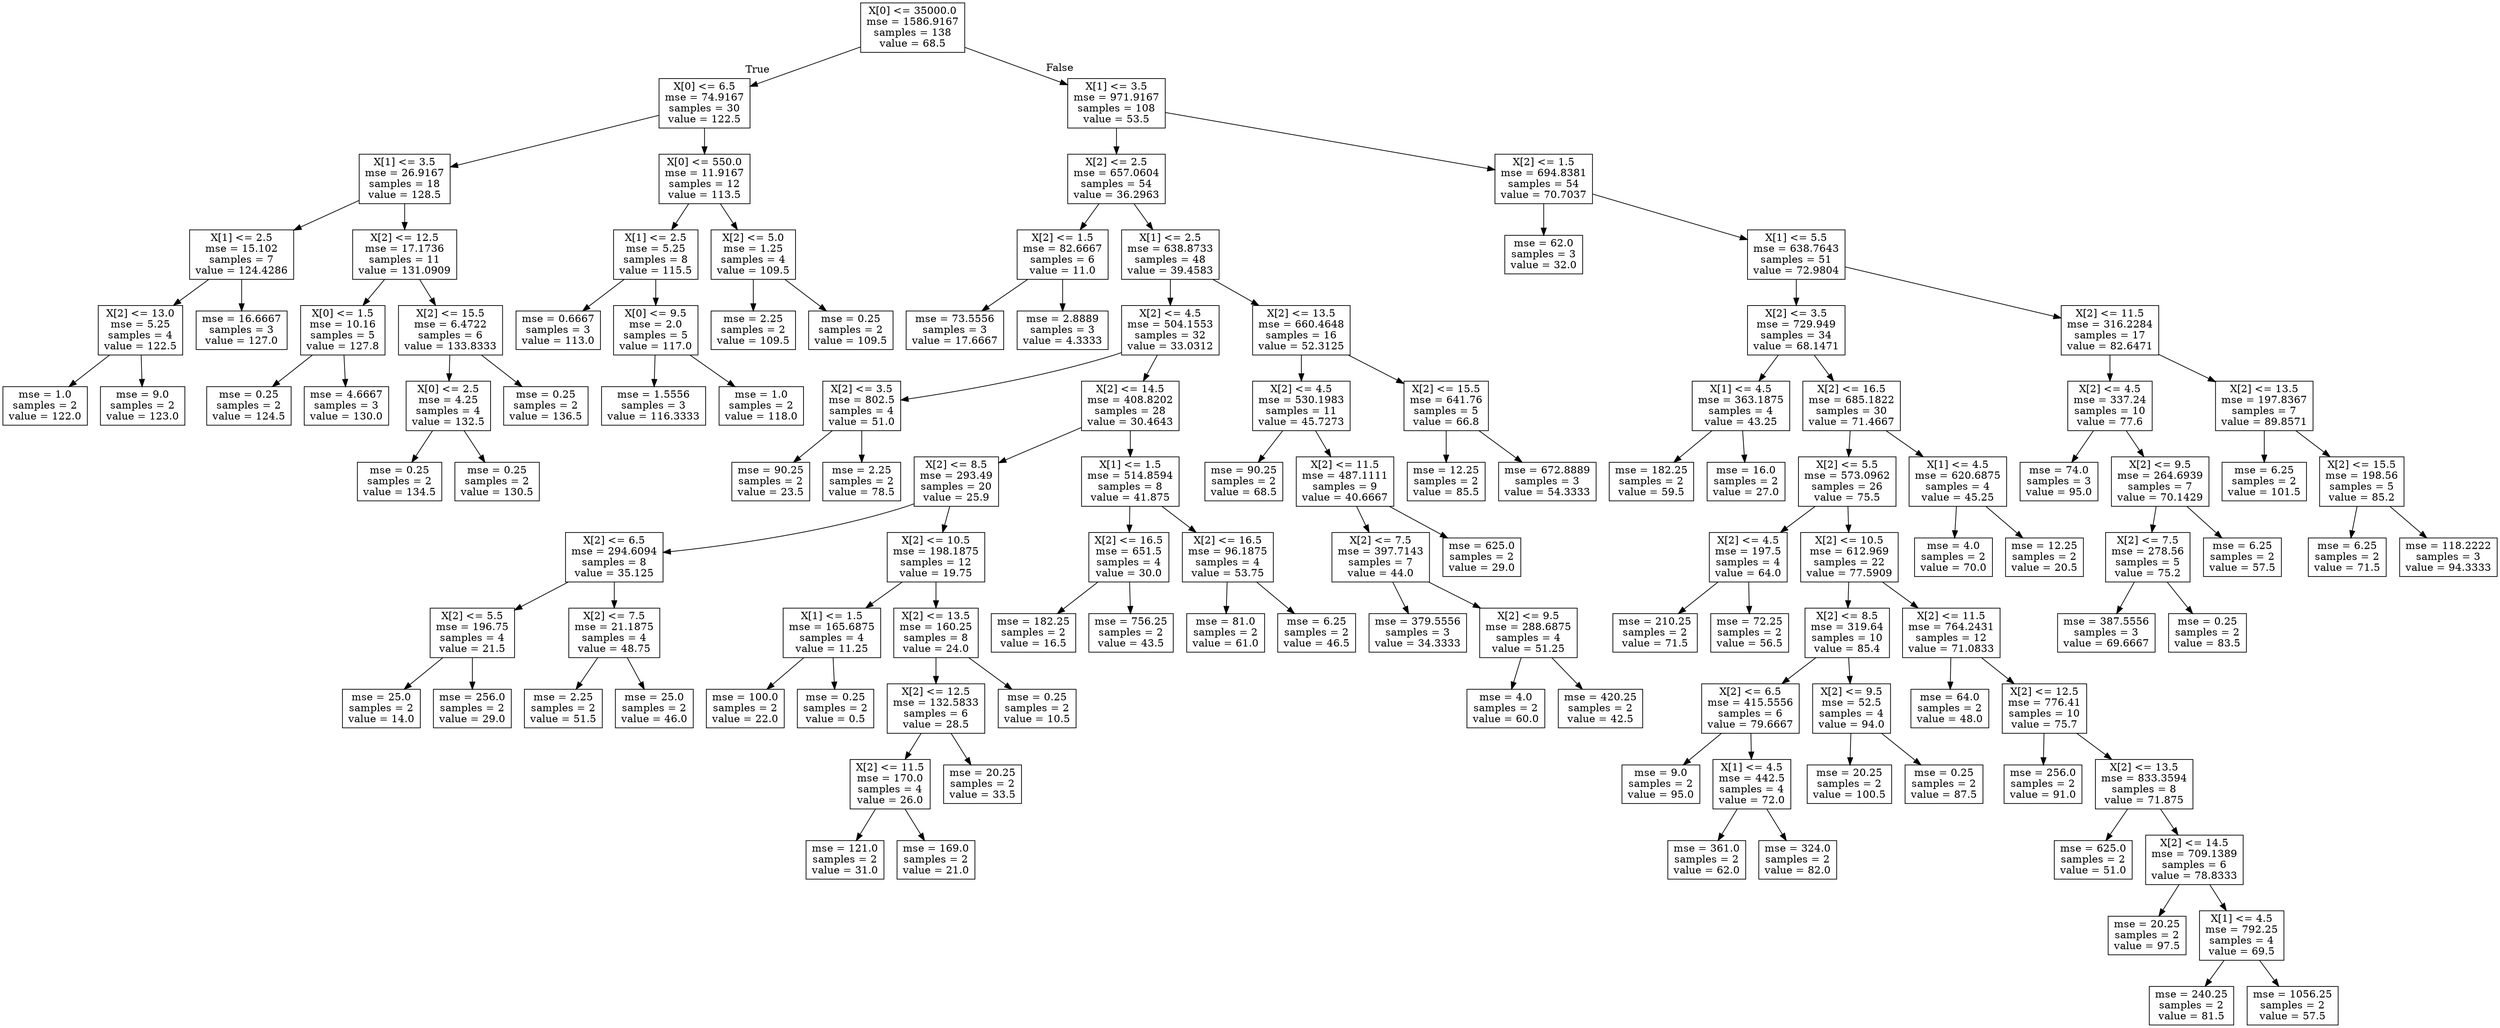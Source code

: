 digraph Tree {
node [shape=box] ;
0 [label="X[0] <= 35000.0\nmse = 1586.9167\nsamples = 138\nvalue = 68.5"] ;
1 [label="X[0] <= 6.5\nmse = 74.9167\nsamples = 30\nvalue = 122.5"] ;
0 -> 1 [labeldistance=2.5, labelangle=45, headlabel="True"] ;
2 [label="X[1] <= 3.5\nmse = 26.9167\nsamples = 18\nvalue = 128.5"] ;
1 -> 2 ;
3 [label="X[1] <= 2.5\nmse = 15.102\nsamples = 7\nvalue = 124.4286"] ;
2 -> 3 ;
4 [label="X[2] <= 13.0\nmse = 5.25\nsamples = 4\nvalue = 122.5"] ;
3 -> 4 ;
5 [label="mse = 1.0\nsamples = 2\nvalue = 122.0"] ;
4 -> 5 ;
6 [label="mse = 9.0\nsamples = 2\nvalue = 123.0"] ;
4 -> 6 ;
7 [label="mse = 16.6667\nsamples = 3\nvalue = 127.0"] ;
3 -> 7 ;
8 [label="X[2] <= 12.5\nmse = 17.1736\nsamples = 11\nvalue = 131.0909"] ;
2 -> 8 ;
9 [label="X[0] <= 1.5\nmse = 10.16\nsamples = 5\nvalue = 127.8"] ;
8 -> 9 ;
10 [label="mse = 0.25\nsamples = 2\nvalue = 124.5"] ;
9 -> 10 ;
11 [label="mse = 4.6667\nsamples = 3\nvalue = 130.0"] ;
9 -> 11 ;
12 [label="X[2] <= 15.5\nmse = 6.4722\nsamples = 6\nvalue = 133.8333"] ;
8 -> 12 ;
13 [label="X[0] <= 2.5\nmse = 4.25\nsamples = 4\nvalue = 132.5"] ;
12 -> 13 ;
14 [label="mse = 0.25\nsamples = 2\nvalue = 134.5"] ;
13 -> 14 ;
15 [label="mse = 0.25\nsamples = 2\nvalue = 130.5"] ;
13 -> 15 ;
16 [label="mse = 0.25\nsamples = 2\nvalue = 136.5"] ;
12 -> 16 ;
17 [label="X[0] <= 550.0\nmse = 11.9167\nsamples = 12\nvalue = 113.5"] ;
1 -> 17 ;
18 [label="X[1] <= 2.5\nmse = 5.25\nsamples = 8\nvalue = 115.5"] ;
17 -> 18 ;
19 [label="mse = 0.6667\nsamples = 3\nvalue = 113.0"] ;
18 -> 19 ;
20 [label="X[0] <= 9.5\nmse = 2.0\nsamples = 5\nvalue = 117.0"] ;
18 -> 20 ;
21 [label="mse = 1.5556\nsamples = 3\nvalue = 116.3333"] ;
20 -> 21 ;
22 [label="mse = 1.0\nsamples = 2\nvalue = 118.0"] ;
20 -> 22 ;
23 [label="X[2] <= 5.0\nmse = 1.25\nsamples = 4\nvalue = 109.5"] ;
17 -> 23 ;
24 [label="mse = 2.25\nsamples = 2\nvalue = 109.5"] ;
23 -> 24 ;
25 [label="mse = 0.25\nsamples = 2\nvalue = 109.5"] ;
23 -> 25 ;
26 [label="X[1] <= 3.5\nmse = 971.9167\nsamples = 108\nvalue = 53.5"] ;
0 -> 26 [labeldistance=2.5, labelangle=-45, headlabel="False"] ;
27 [label="X[2] <= 2.5\nmse = 657.0604\nsamples = 54\nvalue = 36.2963"] ;
26 -> 27 ;
28 [label="X[2] <= 1.5\nmse = 82.6667\nsamples = 6\nvalue = 11.0"] ;
27 -> 28 ;
29 [label="mse = 73.5556\nsamples = 3\nvalue = 17.6667"] ;
28 -> 29 ;
30 [label="mse = 2.8889\nsamples = 3\nvalue = 4.3333"] ;
28 -> 30 ;
31 [label="X[1] <= 2.5\nmse = 638.8733\nsamples = 48\nvalue = 39.4583"] ;
27 -> 31 ;
32 [label="X[2] <= 4.5\nmse = 504.1553\nsamples = 32\nvalue = 33.0312"] ;
31 -> 32 ;
33 [label="X[2] <= 3.5\nmse = 802.5\nsamples = 4\nvalue = 51.0"] ;
32 -> 33 ;
34 [label="mse = 90.25\nsamples = 2\nvalue = 23.5"] ;
33 -> 34 ;
35 [label="mse = 2.25\nsamples = 2\nvalue = 78.5"] ;
33 -> 35 ;
36 [label="X[2] <= 14.5\nmse = 408.8202\nsamples = 28\nvalue = 30.4643"] ;
32 -> 36 ;
37 [label="X[2] <= 8.5\nmse = 293.49\nsamples = 20\nvalue = 25.9"] ;
36 -> 37 ;
38 [label="X[2] <= 6.5\nmse = 294.6094\nsamples = 8\nvalue = 35.125"] ;
37 -> 38 ;
39 [label="X[2] <= 5.5\nmse = 196.75\nsamples = 4\nvalue = 21.5"] ;
38 -> 39 ;
40 [label="mse = 25.0\nsamples = 2\nvalue = 14.0"] ;
39 -> 40 ;
41 [label="mse = 256.0\nsamples = 2\nvalue = 29.0"] ;
39 -> 41 ;
42 [label="X[2] <= 7.5\nmse = 21.1875\nsamples = 4\nvalue = 48.75"] ;
38 -> 42 ;
43 [label="mse = 2.25\nsamples = 2\nvalue = 51.5"] ;
42 -> 43 ;
44 [label="mse = 25.0\nsamples = 2\nvalue = 46.0"] ;
42 -> 44 ;
45 [label="X[2] <= 10.5\nmse = 198.1875\nsamples = 12\nvalue = 19.75"] ;
37 -> 45 ;
46 [label="X[1] <= 1.5\nmse = 165.6875\nsamples = 4\nvalue = 11.25"] ;
45 -> 46 ;
47 [label="mse = 100.0\nsamples = 2\nvalue = 22.0"] ;
46 -> 47 ;
48 [label="mse = 0.25\nsamples = 2\nvalue = 0.5"] ;
46 -> 48 ;
49 [label="X[2] <= 13.5\nmse = 160.25\nsamples = 8\nvalue = 24.0"] ;
45 -> 49 ;
50 [label="X[2] <= 12.5\nmse = 132.5833\nsamples = 6\nvalue = 28.5"] ;
49 -> 50 ;
51 [label="X[2] <= 11.5\nmse = 170.0\nsamples = 4\nvalue = 26.0"] ;
50 -> 51 ;
52 [label="mse = 121.0\nsamples = 2\nvalue = 31.0"] ;
51 -> 52 ;
53 [label="mse = 169.0\nsamples = 2\nvalue = 21.0"] ;
51 -> 53 ;
54 [label="mse = 20.25\nsamples = 2\nvalue = 33.5"] ;
50 -> 54 ;
55 [label="mse = 0.25\nsamples = 2\nvalue = 10.5"] ;
49 -> 55 ;
56 [label="X[1] <= 1.5\nmse = 514.8594\nsamples = 8\nvalue = 41.875"] ;
36 -> 56 ;
57 [label="X[2] <= 16.5\nmse = 651.5\nsamples = 4\nvalue = 30.0"] ;
56 -> 57 ;
58 [label="mse = 182.25\nsamples = 2\nvalue = 16.5"] ;
57 -> 58 ;
59 [label="mse = 756.25\nsamples = 2\nvalue = 43.5"] ;
57 -> 59 ;
60 [label="X[2] <= 16.5\nmse = 96.1875\nsamples = 4\nvalue = 53.75"] ;
56 -> 60 ;
61 [label="mse = 81.0\nsamples = 2\nvalue = 61.0"] ;
60 -> 61 ;
62 [label="mse = 6.25\nsamples = 2\nvalue = 46.5"] ;
60 -> 62 ;
63 [label="X[2] <= 13.5\nmse = 660.4648\nsamples = 16\nvalue = 52.3125"] ;
31 -> 63 ;
64 [label="X[2] <= 4.5\nmse = 530.1983\nsamples = 11\nvalue = 45.7273"] ;
63 -> 64 ;
65 [label="mse = 90.25\nsamples = 2\nvalue = 68.5"] ;
64 -> 65 ;
66 [label="X[2] <= 11.5\nmse = 487.1111\nsamples = 9\nvalue = 40.6667"] ;
64 -> 66 ;
67 [label="X[2] <= 7.5\nmse = 397.7143\nsamples = 7\nvalue = 44.0"] ;
66 -> 67 ;
68 [label="mse = 379.5556\nsamples = 3\nvalue = 34.3333"] ;
67 -> 68 ;
69 [label="X[2] <= 9.5\nmse = 288.6875\nsamples = 4\nvalue = 51.25"] ;
67 -> 69 ;
70 [label="mse = 4.0\nsamples = 2\nvalue = 60.0"] ;
69 -> 70 ;
71 [label="mse = 420.25\nsamples = 2\nvalue = 42.5"] ;
69 -> 71 ;
72 [label="mse = 625.0\nsamples = 2\nvalue = 29.0"] ;
66 -> 72 ;
73 [label="X[2] <= 15.5\nmse = 641.76\nsamples = 5\nvalue = 66.8"] ;
63 -> 73 ;
74 [label="mse = 12.25\nsamples = 2\nvalue = 85.5"] ;
73 -> 74 ;
75 [label="mse = 672.8889\nsamples = 3\nvalue = 54.3333"] ;
73 -> 75 ;
76 [label="X[2] <= 1.5\nmse = 694.8381\nsamples = 54\nvalue = 70.7037"] ;
26 -> 76 ;
77 [label="mse = 62.0\nsamples = 3\nvalue = 32.0"] ;
76 -> 77 ;
78 [label="X[1] <= 5.5\nmse = 638.7643\nsamples = 51\nvalue = 72.9804"] ;
76 -> 78 ;
79 [label="X[2] <= 3.5\nmse = 729.949\nsamples = 34\nvalue = 68.1471"] ;
78 -> 79 ;
80 [label="X[1] <= 4.5\nmse = 363.1875\nsamples = 4\nvalue = 43.25"] ;
79 -> 80 ;
81 [label="mse = 182.25\nsamples = 2\nvalue = 59.5"] ;
80 -> 81 ;
82 [label="mse = 16.0\nsamples = 2\nvalue = 27.0"] ;
80 -> 82 ;
83 [label="X[2] <= 16.5\nmse = 685.1822\nsamples = 30\nvalue = 71.4667"] ;
79 -> 83 ;
84 [label="X[2] <= 5.5\nmse = 573.0962\nsamples = 26\nvalue = 75.5"] ;
83 -> 84 ;
85 [label="X[2] <= 4.5\nmse = 197.5\nsamples = 4\nvalue = 64.0"] ;
84 -> 85 ;
86 [label="mse = 210.25\nsamples = 2\nvalue = 71.5"] ;
85 -> 86 ;
87 [label="mse = 72.25\nsamples = 2\nvalue = 56.5"] ;
85 -> 87 ;
88 [label="X[2] <= 10.5\nmse = 612.969\nsamples = 22\nvalue = 77.5909"] ;
84 -> 88 ;
89 [label="X[2] <= 8.5\nmse = 319.64\nsamples = 10\nvalue = 85.4"] ;
88 -> 89 ;
90 [label="X[2] <= 6.5\nmse = 415.5556\nsamples = 6\nvalue = 79.6667"] ;
89 -> 90 ;
91 [label="mse = 9.0\nsamples = 2\nvalue = 95.0"] ;
90 -> 91 ;
92 [label="X[1] <= 4.5\nmse = 442.5\nsamples = 4\nvalue = 72.0"] ;
90 -> 92 ;
93 [label="mse = 361.0\nsamples = 2\nvalue = 62.0"] ;
92 -> 93 ;
94 [label="mse = 324.0\nsamples = 2\nvalue = 82.0"] ;
92 -> 94 ;
95 [label="X[2] <= 9.5\nmse = 52.5\nsamples = 4\nvalue = 94.0"] ;
89 -> 95 ;
96 [label="mse = 20.25\nsamples = 2\nvalue = 100.5"] ;
95 -> 96 ;
97 [label="mse = 0.25\nsamples = 2\nvalue = 87.5"] ;
95 -> 97 ;
98 [label="X[2] <= 11.5\nmse = 764.2431\nsamples = 12\nvalue = 71.0833"] ;
88 -> 98 ;
99 [label="mse = 64.0\nsamples = 2\nvalue = 48.0"] ;
98 -> 99 ;
100 [label="X[2] <= 12.5\nmse = 776.41\nsamples = 10\nvalue = 75.7"] ;
98 -> 100 ;
101 [label="mse = 256.0\nsamples = 2\nvalue = 91.0"] ;
100 -> 101 ;
102 [label="X[2] <= 13.5\nmse = 833.3594\nsamples = 8\nvalue = 71.875"] ;
100 -> 102 ;
103 [label="mse = 625.0\nsamples = 2\nvalue = 51.0"] ;
102 -> 103 ;
104 [label="X[2] <= 14.5\nmse = 709.1389\nsamples = 6\nvalue = 78.8333"] ;
102 -> 104 ;
105 [label="mse = 20.25\nsamples = 2\nvalue = 97.5"] ;
104 -> 105 ;
106 [label="X[1] <= 4.5\nmse = 792.25\nsamples = 4\nvalue = 69.5"] ;
104 -> 106 ;
107 [label="mse = 240.25\nsamples = 2\nvalue = 81.5"] ;
106 -> 107 ;
108 [label="mse = 1056.25\nsamples = 2\nvalue = 57.5"] ;
106 -> 108 ;
109 [label="X[1] <= 4.5\nmse = 620.6875\nsamples = 4\nvalue = 45.25"] ;
83 -> 109 ;
110 [label="mse = 4.0\nsamples = 2\nvalue = 70.0"] ;
109 -> 110 ;
111 [label="mse = 12.25\nsamples = 2\nvalue = 20.5"] ;
109 -> 111 ;
112 [label="X[2] <= 11.5\nmse = 316.2284\nsamples = 17\nvalue = 82.6471"] ;
78 -> 112 ;
113 [label="X[2] <= 4.5\nmse = 337.24\nsamples = 10\nvalue = 77.6"] ;
112 -> 113 ;
114 [label="mse = 74.0\nsamples = 3\nvalue = 95.0"] ;
113 -> 114 ;
115 [label="X[2] <= 9.5\nmse = 264.6939\nsamples = 7\nvalue = 70.1429"] ;
113 -> 115 ;
116 [label="X[2] <= 7.5\nmse = 278.56\nsamples = 5\nvalue = 75.2"] ;
115 -> 116 ;
117 [label="mse = 387.5556\nsamples = 3\nvalue = 69.6667"] ;
116 -> 117 ;
118 [label="mse = 0.25\nsamples = 2\nvalue = 83.5"] ;
116 -> 118 ;
119 [label="mse = 6.25\nsamples = 2\nvalue = 57.5"] ;
115 -> 119 ;
120 [label="X[2] <= 13.5\nmse = 197.8367\nsamples = 7\nvalue = 89.8571"] ;
112 -> 120 ;
121 [label="mse = 6.25\nsamples = 2\nvalue = 101.5"] ;
120 -> 121 ;
122 [label="X[2] <= 15.5\nmse = 198.56\nsamples = 5\nvalue = 85.2"] ;
120 -> 122 ;
123 [label="mse = 6.25\nsamples = 2\nvalue = 71.5"] ;
122 -> 123 ;
124 [label="mse = 118.2222\nsamples = 3\nvalue = 94.3333"] ;
122 -> 124 ;
}